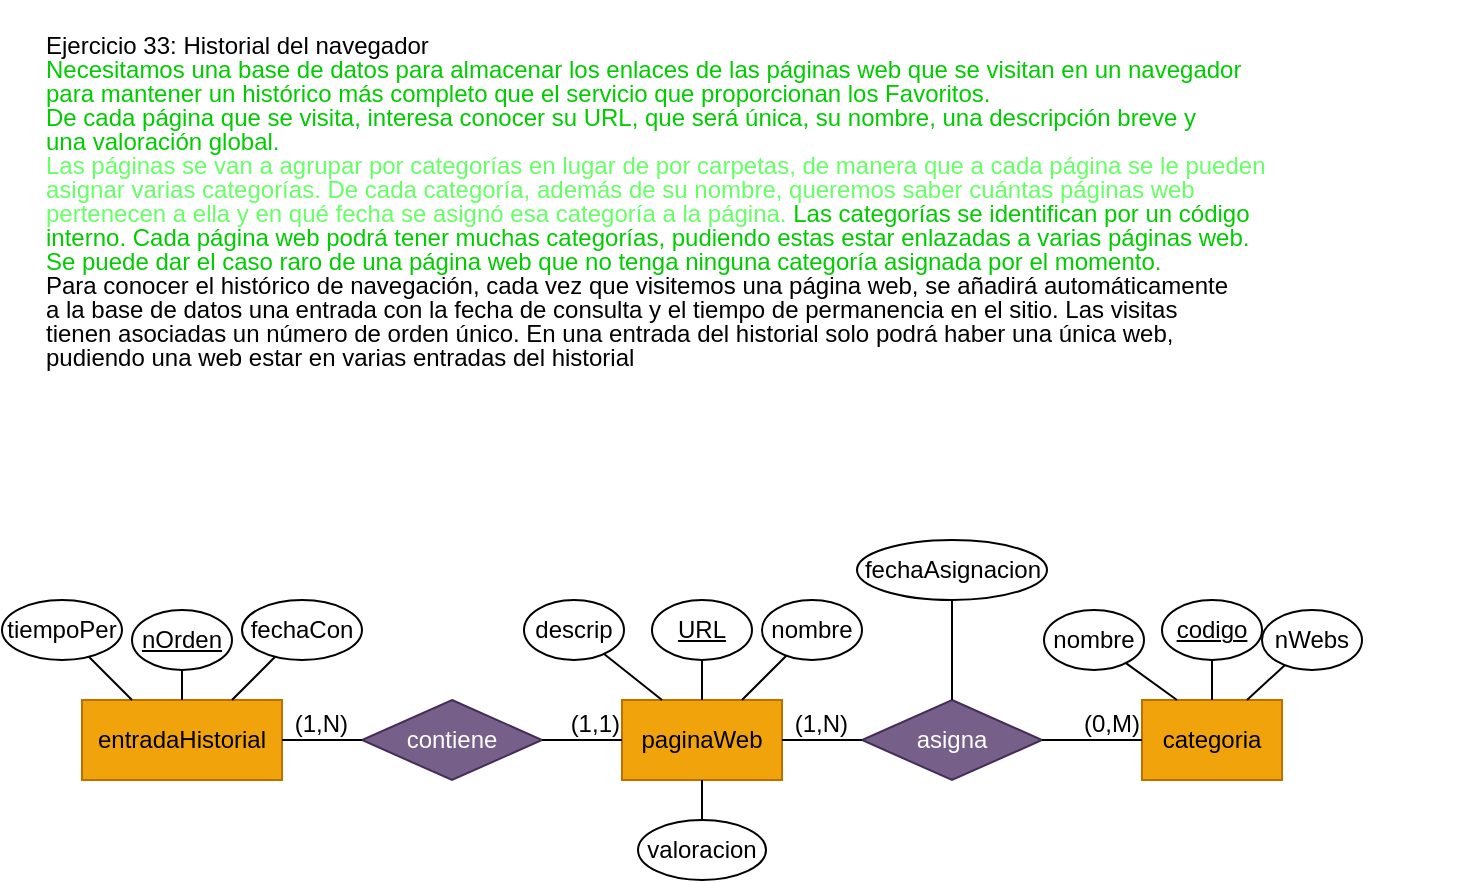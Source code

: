 <mxfile version="27.0.9">
  <diagram name="Página-1" id="LPz2PASgApaIa1ri5SR1">
    <mxGraphModel dx="814" dy="575" grid="1" gridSize="10" guides="1" tooltips="1" connect="1" arrows="1" fold="1" page="1" pageScale="1" pageWidth="827" pageHeight="1169" math="0" shadow="0">
      <root>
        <mxCell id="0" />
        <mxCell id="1" parent="0" />
        <mxCell id="ZOXs1Kg9fW8d7o00mSxK-1" value="&lt;div style=&quot;line-height: 100%;&quot;&gt;&lt;div style=&quot;line-height: 100%;&quot;&gt;Ejercicio 33: Historial del navegador&lt;/div&gt;&lt;div style=&quot;line-height: 100%;&quot;&gt;&lt;font style=&quot;color: rgb(0, 204, 0);&quot;&gt;Necesitamos una base de datos para almacenar los enlaces de las páginas web que se visitan en un navegador&lt;/font&gt;&lt;/div&gt;&lt;div style=&quot;line-height: 100%;&quot;&gt;&lt;font style=&quot;color: rgb(0, 204, 0);&quot;&gt;para mantener un histórico más completo que el servicio que proporcionan los Favoritos.&lt;/font&gt;&lt;/div&gt;&lt;div style=&quot;line-height: 100%;&quot;&gt;&lt;font style=&quot;color: rgb(0, 204, 0);&quot;&gt;De cada página que se visita, interesa conocer su URL, que será única, su nombre, una descripción breve y&lt;/font&gt;&lt;/div&gt;&lt;div style=&quot;line-height: 100%;&quot;&gt;&lt;font style=&quot;color: rgb(0, 204, 0);&quot;&gt;una valoración global.&lt;/font&gt;&lt;/div&gt;&lt;div style=&quot;line-height: 100%;&quot;&gt;&lt;font style=&quot;color: rgb(102, 255, 102);&quot;&gt;Las páginas se van a agrupar por categorías en lugar de por carpetas, de manera que a cada página se le pueden&lt;/font&gt;&lt;/div&gt;&lt;div style=&quot;line-height: 100%;&quot;&gt;&lt;font style=&quot;color: rgb(102, 255, 102);&quot;&gt;asignar varias categorías. De cada categoría, además de su nombre, queremos saber cuántas páginas web&lt;/font&gt;&lt;/div&gt;&lt;div style=&quot;line-height: 100%;&quot;&gt;&lt;font style=&quot;color: rgb(102, 255, 102);&quot;&gt;pertenecen a ella y en qué fecha se asignó esa categoría a la página.&lt;/font&gt; &lt;font style=&quot;color: rgb(0, 204, 0);&quot;&gt;Las categorías se identifican por un código&lt;/font&gt;&lt;/div&gt;&lt;div style=&quot;line-height: 100%;&quot;&gt;&lt;font style=&quot;color: rgb(0, 204, 0);&quot;&gt;interno. Cada página web podrá tener muchas categorías, pudiendo estas estar enlazadas a varias páginas web.&lt;/font&gt;&lt;/div&gt;&lt;div style=&quot;line-height: 100%;&quot;&gt;&lt;font style=&quot;color: rgb(0, 204, 0);&quot;&gt;Se puede dar el caso raro de una página web que no tenga ninguna categoría asignada por el momento.&lt;/font&gt;&lt;/div&gt;&lt;div style=&quot;line-height: 100%;&quot;&gt;Para conocer el histórico de navegación, cada vez que visitemos una página web, se añadirá automáticamente&lt;/div&gt;&lt;div style=&quot;line-height: 100%;&quot;&gt;a la base de datos una entrada con la fecha de consulta y el tiempo de permanencia en el sitio. Las visitas&lt;/div&gt;&lt;div style=&quot;line-height: 100%;&quot;&gt;tienen asociadas un número de orden único. En una entrada del historial solo podrá haber una única web,&lt;/div&gt;&lt;div style=&quot;line-height: 100%;&quot;&gt;pudiendo una web estar en varias entradas del historial&lt;/div&gt;&lt;/div&gt;" style="text;html=1;align=left;verticalAlign=middle;whiteSpace=wrap;rounded=0;" vertex="1" parent="1">
          <mxGeometry x="70" y="550" width="710" height="200" as="geometry" />
        </mxCell>
        <mxCell id="ZOXs1Kg9fW8d7o00mSxK-2" value="paginaWeb" style="whiteSpace=wrap;html=1;align=center;fillColor=#f0a30a;strokeColor=#BD7000;fontColor=#000000;" vertex="1" parent="1">
          <mxGeometry x="360" y="900" width="80" height="40" as="geometry" />
        </mxCell>
        <mxCell id="ZOXs1Kg9fW8d7o00mSxK-3" value="categoria" style="whiteSpace=wrap;html=1;align=center;fillColor=#f0a30a;strokeColor=#BD7000;fontColor=#000000;" vertex="1" parent="1">
          <mxGeometry x="620" y="900" width="70" height="40" as="geometry" />
        </mxCell>
        <mxCell id="ZOXs1Kg9fW8d7o00mSxK-4" value="entradaHistorial" style="whiteSpace=wrap;html=1;align=center;fillColor=#f0a30a;strokeColor=#BD7000;fontColor=#000000;shape=label;margin=3;double=1;" vertex="1" parent="1">
          <mxGeometry x="90" y="900" width="100" height="40" as="geometry" />
        </mxCell>
        <mxCell id="ZOXs1Kg9fW8d7o00mSxK-5" value="asigna" style="shape=rhombus;perimeter=rhombusPerimeter;whiteSpace=wrap;html=1;align=center;fillColor=#76608a;fontColor=#ffffff;strokeColor=#432D57;" vertex="1" parent="1">
          <mxGeometry x="480" y="900" width="90" height="40" as="geometry" />
        </mxCell>
        <mxCell id="ZOXs1Kg9fW8d7o00mSxK-6" value="" style="endArrow=none;html=1;rounded=0;exitX=0;exitY=0.5;exitDx=0;exitDy=0;entryX=1;entryY=0.5;entryDx=0;entryDy=0;" edge="1" source="ZOXs1Kg9fW8d7o00mSxK-5" parent="1" target="ZOXs1Kg9fW8d7o00mSxK-2">
          <mxGeometry relative="1" as="geometry">
            <mxPoint x="497" y="890" as="sourcePoint" />
            <mxPoint x="450" y="920" as="targetPoint" />
          </mxGeometry>
        </mxCell>
        <mxCell id="ZOXs1Kg9fW8d7o00mSxK-7" value="(1,N)" style="resizable=0;html=1;whiteSpace=wrap;align=right;verticalAlign=bottom;" connectable="0" vertex="1" parent="ZOXs1Kg9fW8d7o00mSxK-6">
          <mxGeometry x="1" relative="1" as="geometry">
            <mxPoint x="34" as="offset" />
          </mxGeometry>
        </mxCell>
        <mxCell id="ZOXs1Kg9fW8d7o00mSxK-8" value="" style="endArrow=none;html=1;rounded=0;exitX=1;exitY=0.5;exitDx=0;exitDy=0;entryX=0;entryY=0.5;entryDx=0;entryDy=0;" edge="1" source="ZOXs1Kg9fW8d7o00mSxK-5" parent="1" target="ZOXs1Kg9fW8d7o00mSxK-3">
          <mxGeometry relative="1" as="geometry">
            <mxPoint x="497" y="890" as="sourcePoint" />
            <mxPoint x="620" y="920" as="targetPoint" />
          </mxGeometry>
        </mxCell>
        <mxCell id="ZOXs1Kg9fW8d7o00mSxK-9" value="(0,M)" style="resizable=0;html=1;whiteSpace=wrap;align=right;verticalAlign=bottom;" connectable="0" vertex="1" parent="ZOXs1Kg9fW8d7o00mSxK-8">
          <mxGeometry x="1" relative="1" as="geometry">
            <mxPoint as="offset" />
          </mxGeometry>
        </mxCell>
        <mxCell id="ZOXs1Kg9fW8d7o00mSxK-10" value="" style="endArrow=none;html=1;rounded=0;exitX=0.5;exitY=0;exitDx=0;exitDy=0;" edge="1" target="ZOXs1Kg9fW8d7o00mSxK-11" parent="1" source="ZOXs1Kg9fW8d7o00mSxK-2">
          <mxGeometry relative="1" as="geometry">
            <mxPoint x="356" y="855" as="sourcePoint" />
            <mxPoint x="416" y="855" as="targetPoint" />
          </mxGeometry>
        </mxCell>
        <mxCell id="ZOXs1Kg9fW8d7o00mSxK-11" value="&lt;u&gt;URL&lt;/u&gt;" style="ellipse;whiteSpace=wrap;html=1;align=center;" vertex="1" parent="1">
          <mxGeometry x="375" y="850" width="50" height="30" as="geometry" />
        </mxCell>
        <mxCell id="ZOXs1Kg9fW8d7o00mSxK-12" value="" style="endArrow=none;html=1;rounded=0;exitX=0.75;exitY=0;exitDx=0;exitDy=0;" edge="1" target="ZOXs1Kg9fW8d7o00mSxK-13" parent="1" source="ZOXs1Kg9fW8d7o00mSxK-2">
          <mxGeometry relative="1" as="geometry">
            <mxPoint x="450" y="865" as="sourcePoint" />
            <mxPoint x="510" y="865" as="targetPoint" />
          </mxGeometry>
        </mxCell>
        <mxCell id="ZOXs1Kg9fW8d7o00mSxK-13" value="nombre" style="ellipse;whiteSpace=wrap;html=1;align=center;" vertex="1" parent="1">
          <mxGeometry x="430" y="850" width="50" height="30" as="geometry" />
        </mxCell>
        <mxCell id="ZOXs1Kg9fW8d7o00mSxK-14" value="" style="endArrow=none;html=1;rounded=0;exitX=0.25;exitY=0;exitDx=0;exitDy=0;" edge="1" target="ZOXs1Kg9fW8d7o00mSxK-15" parent="1" source="ZOXs1Kg9fW8d7o00mSxK-2">
          <mxGeometry relative="1" as="geometry">
            <mxPoint x="276" y="865" as="sourcePoint" />
            <mxPoint x="336" y="865" as="targetPoint" />
          </mxGeometry>
        </mxCell>
        <mxCell id="ZOXs1Kg9fW8d7o00mSxK-15" value="descrip" style="ellipse;whiteSpace=wrap;html=1;align=center;" vertex="1" parent="1">
          <mxGeometry x="311" y="850" width="50" height="30" as="geometry" />
        </mxCell>
        <mxCell id="ZOXs1Kg9fW8d7o00mSxK-18" value="" style="endArrow=none;html=1;rounded=0;exitX=0.5;exitY=1;exitDx=0;exitDy=0;" edge="1" target="ZOXs1Kg9fW8d7o00mSxK-19" parent="1" source="ZOXs1Kg9fW8d7o00mSxK-2">
          <mxGeometry relative="1" as="geometry">
            <mxPoint x="341" y="985" as="sourcePoint" />
            <mxPoint x="401" y="985" as="targetPoint" />
          </mxGeometry>
        </mxCell>
        <mxCell id="ZOXs1Kg9fW8d7o00mSxK-19" value="valoracion" style="ellipse;whiteSpace=wrap;html=1;align=center;" vertex="1" parent="1">
          <mxGeometry x="368" y="960" width="64" height="30" as="geometry" />
        </mxCell>
        <mxCell id="ZOXs1Kg9fW8d7o00mSxK-20" value="" style="endArrow=none;html=1;rounded=0;exitX=0.5;exitY=0;exitDx=0;exitDy=0;" edge="1" target="ZOXs1Kg9fW8d7o00mSxK-21" parent="1" source="ZOXs1Kg9fW8d7o00mSxK-3">
          <mxGeometry relative="1" as="geometry">
            <mxPoint x="600" y="855" as="sourcePoint" />
            <mxPoint x="660" y="855" as="targetPoint" />
          </mxGeometry>
        </mxCell>
        <mxCell id="ZOXs1Kg9fW8d7o00mSxK-21" value="&lt;u&gt;codigo&lt;/u&gt;" style="ellipse;whiteSpace=wrap;html=1;align=center;" vertex="1" parent="1">
          <mxGeometry x="630" y="850" width="50" height="30" as="geometry" />
        </mxCell>
        <mxCell id="ZOXs1Kg9fW8d7o00mSxK-22" value="" style="endArrow=none;html=1;rounded=0;exitX=0.75;exitY=0;exitDx=0;exitDy=0;" edge="1" target="ZOXs1Kg9fW8d7o00mSxK-23" parent="1" source="ZOXs1Kg9fW8d7o00mSxK-3">
          <mxGeometry relative="1" as="geometry">
            <mxPoint x="700" y="920" as="sourcePoint" />
            <mxPoint x="760" y="920" as="targetPoint" />
          </mxGeometry>
        </mxCell>
        <mxCell id="ZOXs1Kg9fW8d7o00mSxK-23" value="nWebs" style="ellipse;whiteSpace=wrap;html=1;align=center;" vertex="1" parent="1">
          <mxGeometry x="680" y="855" width="50" height="30" as="geometry" />
        </mxCell>
        <mxCell id="ZOXs1Kg9fW8d7o00mSxK-24" value="" style="endArrow=none;html=1;rounded=0;exitX=0.5;exitY=0;exitDx=0;exitDy=0;" edge="1" target="ZOXs1Kg9fW8d7o00mSxK-25" parent="1" source="ZOXs1Kg9fW8d7o00mSxK-5">
          <mxGeometry relative="1" as="geometry">
            <mxPoint x="480" y="855" as="sourcePoint" />
            <mxPoint x="540" y="855" as="targetPoint" />
          </mxGeometry>
        </mxCell>
        <mxCell id="ZOXs1Kg9fW8d7o00mSxK-25" value="fechaAsignacion" style="ellipse;whiteSpace=wrap;html=1;align=center;" vertex="1" parent="1">
          <mxGeometry x="477.5" y="820" width="95" height="30" as="geometry" />
        </mxCell>
        <mxCell id="ZOXs1Kg9fW8d7o00mSxK-26" value="" style="endArrow=none;html=1;rounded=0;exitX=0.25;exitY=0;exitDx=0;exitDy=0;" edge="1" target="ZOXs1Kg9fW8d7o00mSxK-27" parent="1" source="ZOXs1Kg9fW8d7o00mSxK-3">
          <mxGeometry relative="1" as="geometry">
            <mxPoint x="536" y="870" as="sourcePoint" />
            <mxPoint x="596" y="870" as="targetPoint" />
          </mxGeometry>
        </mxCell>
        <mxCell id="ZOXs1Kg9fW8d7o00mSxK-27" value="nombre" style="ellipse;whiteSpace=wrap;html=1;align=center;" vertex="1" parent="1">
          <mxGeometry x="571" y="855" width="50" height="30" as="geometry" />
        </mxCell>
        <mxCell id="ZOXs1Kg9fW8d7o00mSxK-28" value="contiene" style="shape=rhombus;perimeter=rhombusPerimeter;whiteSpace=wrap;html=1;align=center;fillColor=#76608a;fontColor=#ffffff;strokeColor=#432D57;" vertex="1" parent="1">
          <mxGeometry x="230" y="900" width="90" height="40" as="geometry" />
        </mxCell>
        <mxCell id="ZOXs1Kg9fW8d7o00mSxK-29" value="" style="endArrow=none;html=1;rounded=0;exitX=0;exitY=0.5;exitDx=0;exitDy=0;entryX=1;entryY=0.5;entryDx=0;entryDy=0;" edge="1" source="ZOXs1Kg9fW8d7o00mSxK-28" parent="1" target="ZOXs1Kg9fW8d7o00mSxK-4">
          <mxGeometry relative="1" as="geometry">
            <mxPoint x="167" y="890" as="sourcePoint" />
            <mxPoint x="180" y="920" as="targetPoint" />
          </mxGeometry>
        </mxCell>
        <mxCell id="ZOXs1Kg9fW8d7o00mSxK-30" value="(1,N)" style="resizable=0;html=1;whiteSpace=wrap;align=right;verticalAlign=bottom;" connectable="0" vertex="1" parent="ZOXs1Kg9fW8d7o00mSxK-29">
          <mxGeometry x="1" relative="1" as="geometry">
            <mxPoint x="34" as="offset" />
          </mxGeometry>
        </mxCell>
        <mxCell id="ZOXs1Kg9fW8d7o00mSxK-31" value="" style="endArrow=none;html=1;rounded=0;exitX=1;exitY=0.5;exitDx=0;exitDy=0;entryX=0;entryY=0.5;entryDx=0;entryDy=0;" edge="1" source="ZOXs1Kg9fW8d7o00mSxK-28" parent="1" target="ZOXs1Kg9fW8d7o00mSxK-2">
          <mxGeometry relative="1" as="geometry">
            <mxPoint x="167" y="890" as="sourcePoint" />
            <mxPoint x="340" y="920" as="targetPoint" />
          </mxGeometry>
        </mxCell>
        <mxCell id="ZOXs1Kg9fW8d7o00mSxK-32" value="(1,1)" style="resizable=0;html=1;whiteSpace=wrap;align=right;verticalAlign=bottom;" connectable="0" vertex="1" parent="ZOXs1Kg9fW8d7o00mSxK-31">
          <mxGeometry x="1" relative="1" as="geometry">
            <mxPoint as="offset" />
          </mxGeometry>
        </mxCell>
        <mxCell id="ZOXs1Kg9fW8d7o00mSxK-33" value="" style="endArrow=none;html=1;rounded=0;exitX=0.75;exitY=0;exitDx=0;exitDy=0;" edge="1" target="ZOXs1Kg9fW8d7o00mSxK-34" parent="1" source="ZOXs1Kg9fW8d7o00mSxK-4">
          <mxGeometry relative="1" as="geometry">
            <mxPoint x="190" y="855" as="sourcePoint" />
            <mxPoint x="250" y="855" as="targetPoint" />
          </mxGeometry>
        </mxCell>
        <mxCell id="ZOXs1Kg9fW8d7o00mSxK-34" value="fechaCon" style="ellipse;whiteSpace=wrap;html=1;align=center;" vertex="1" parent="1">
          <mxGeometry x="170" y="850" width="60" height="30" as="geometry" />
        </mxCell>
        <mxCell id="ZOXs1Kg9fW8d7o00mSxK-35" value="" style="endArrow=none;html=1;rounded=0;exitX=0.25;exitY=0;exitDx=0;exitDy=0;" edge="1" target="ZOXs1Kg9fW8d7o00mSxK-36" parent="1" source="ZOXs1Kg9fW8d7o00mSxK-4">
          <mxGeometry relative="1" as="geometry">
            <mxPoint x="220" y="835" as="sourcePoint" />
            <mxPoint x="280" y="835" as="targetPoint" />
          </mxGeometry>
        </mxCell>
        <mxCell id="ZOXs1Kg9fW8d7o00mSxK-36" value="tiempoPer" style="ellipse;whiteSpace=wrap;html=1;align=center;" vertex="1" parent="1">
          <mxGeometry x="50" y="850" width="60" height="30" as="geometry" />
        </mxCell>
        <mxCell id="ZOXs1Kg9fW8d7o00mSxK-37" value="" style="endArrow=none;html=1;rounded=0;exitX=0.5;exitY=0;exitDx=0;exitDy=0;" edge="1" target="ZOXs1Kg9fW8d7o00mSxK-38" parent="1" source="ZOXs1Kg9fW8d7o00mSxK-4">
          <mxGeometry relative="1" as="geometry">
            <mxPoint x="80" y="840" as="sourcePoint" />
            <mxPoint x="140" y="840" as="targetPoint" />
          </mxGeometry>
        </mxCell>
        <mxCell id="ZOXs1Kg9fW8d7o00mSxK-38" value="&lt;u&gt;nOrden&lt;/u&gt;" style="ellipse;whiteSpace=wrap;html=1;align=center;" vertex="1" parent="1">
          <mxGeometry x="115" y="855" width="50" height="30" as="geometry" />
        </mxCell>
      </root>
    </mxGraphModel>
  </diagram>
</mxfile>
